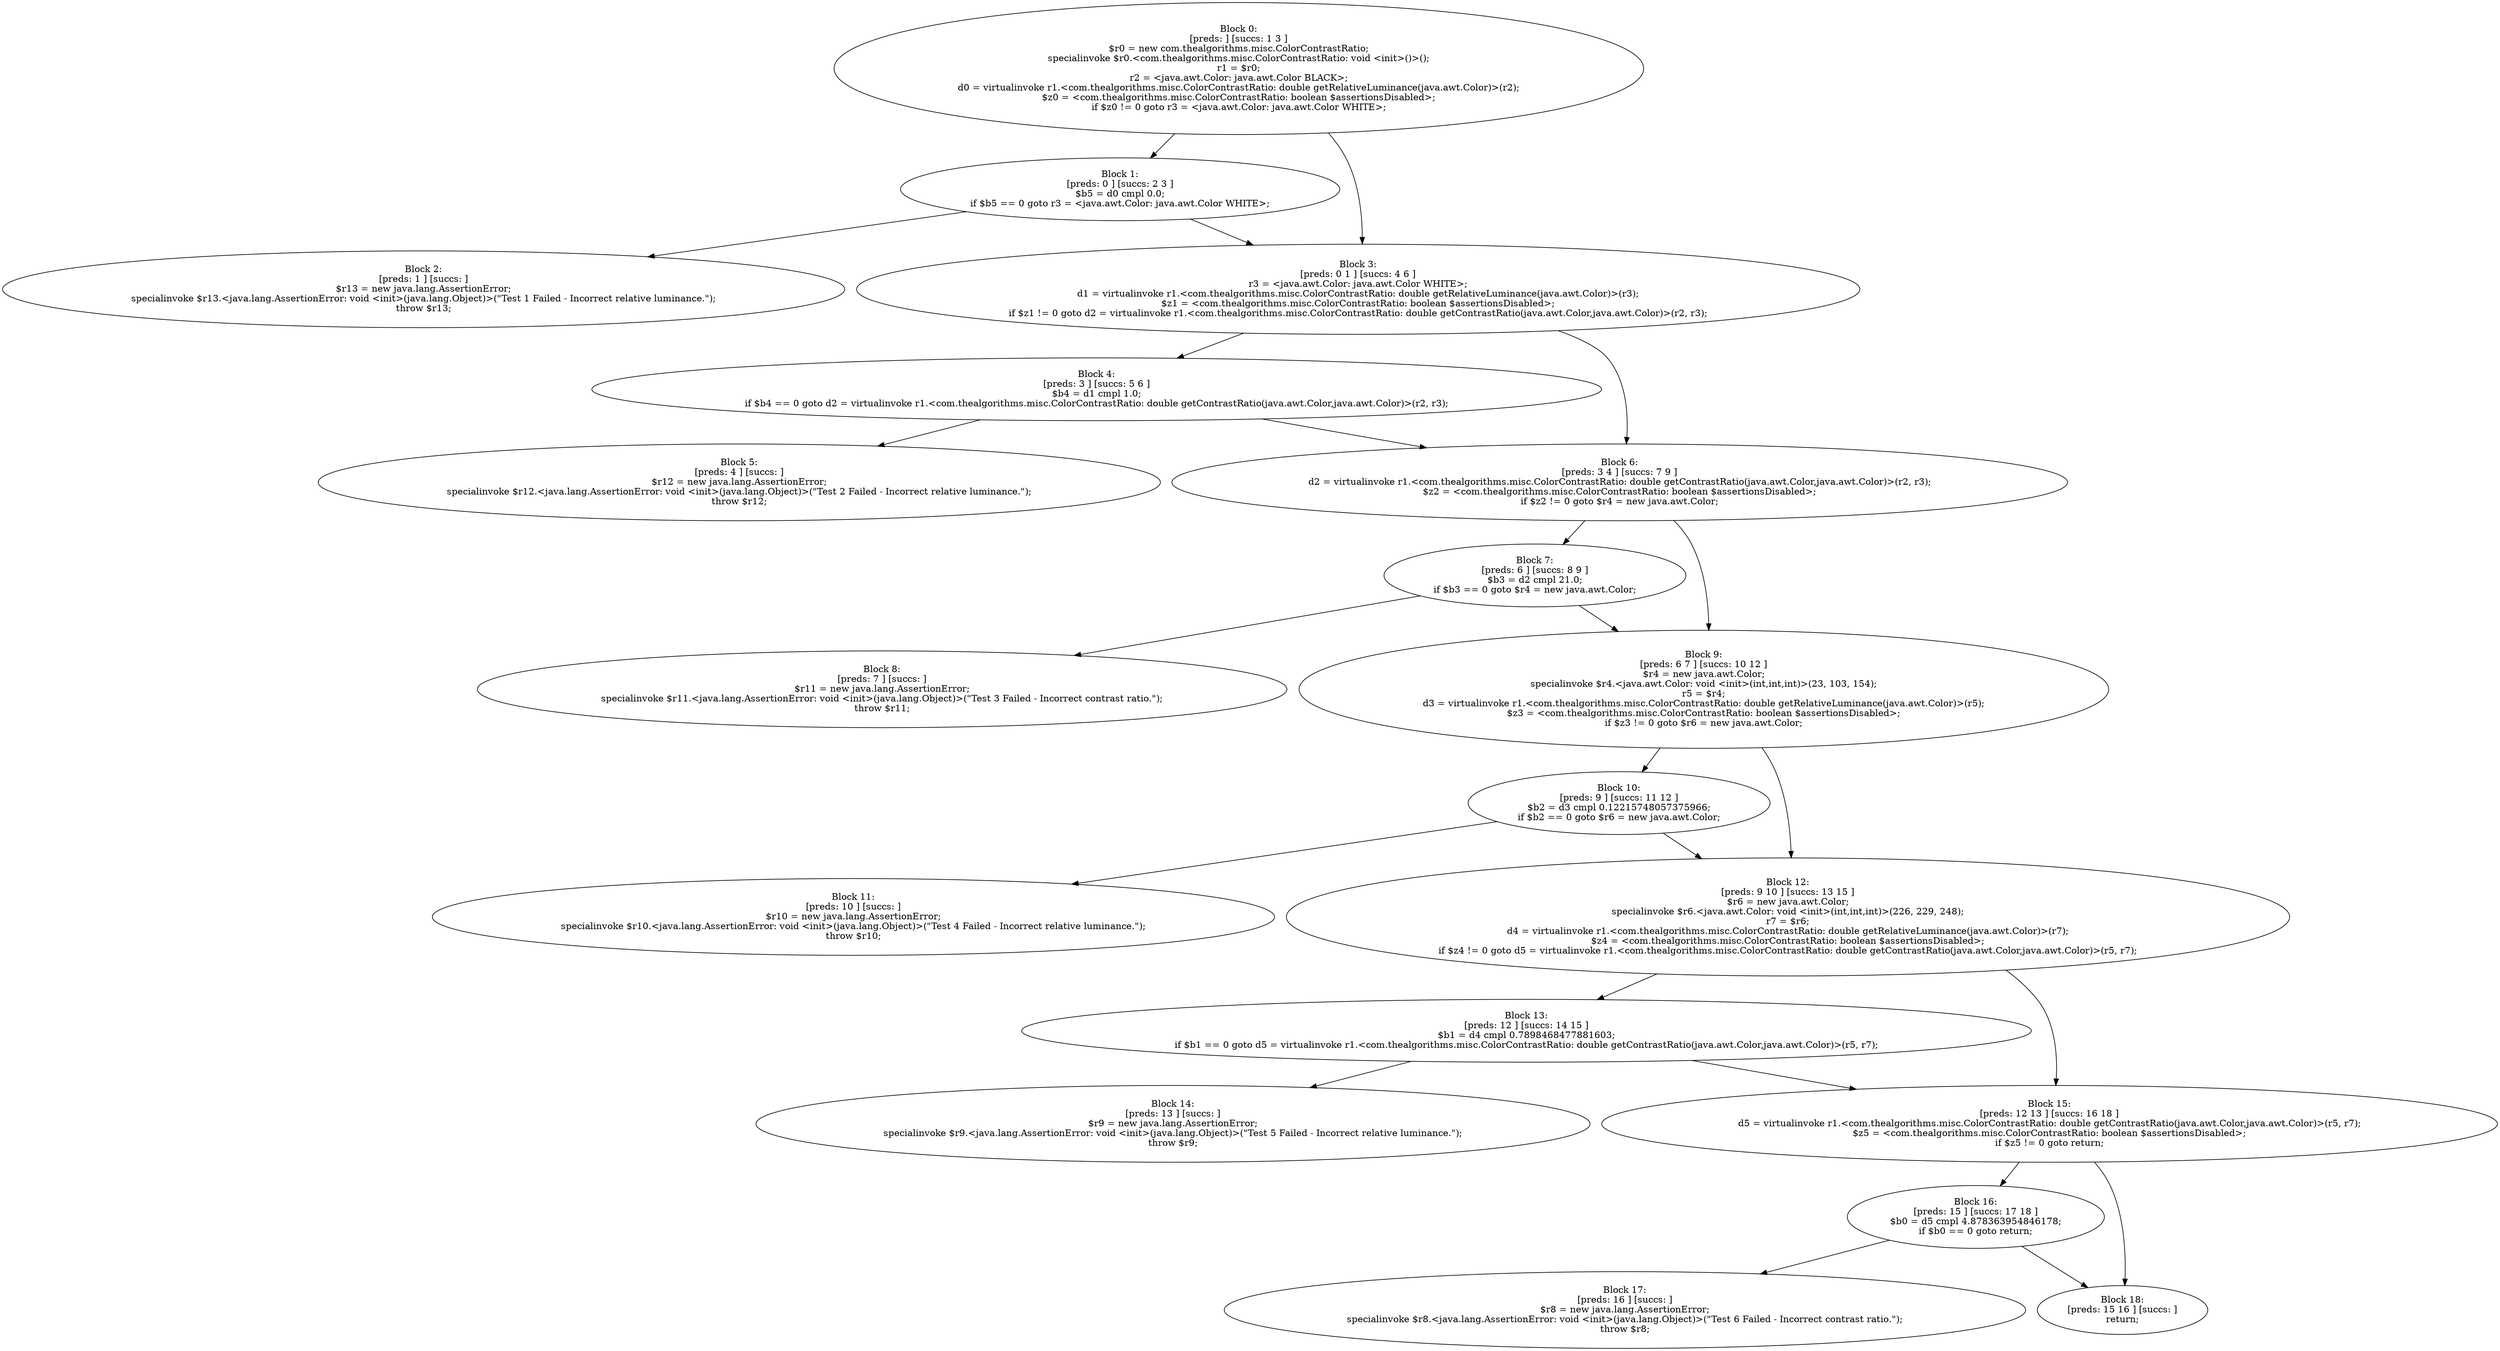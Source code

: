 digraph "unitGraph" {
    "Block 0:
[preds: ] [succs: 1 3 ]
$r0 = new com.thealgorithms.misc.ColorContrastRatio;
specialinvoke $r0.<com.thealgorithms.misc.ColorContrastRatio: void <init>()>();
r1 = $r0;
r2 = <java.awt.Color: java.awt.Color BLACK>;
d0 = virtualinvoke r1.<com.thealgorithms.misc.ColorContrastRatio: double getRelativeLuminance(java.awt.Color)>(r2);
$z0 = <com.thealgorithms.misc.ColorContrastRatio: boolean $assertionsDisabled>;
if $z0 != 0 goto r3 = <java.awt.Color: java.awt.Color WHITE>;
"
    "Block 1:
[preds: 0 ] [succs: 2 3 ]
$b5 = d0 cmpl 0.0;
if $b5 == 0 goto r3 = <java.awt.Color: java.awt.Color WHITE>;
"
    "Block 2:
[preds: 1 ] [succs: ]
$r13 = new java.lang.AssertionError;
specialinvoke $r13.<java.lang.AssertionError: void <init>(java.lang.Object)>(\"Test 1 Failed - Incorrect relative luminance.\");
throw $r13;
"
    "Block 3:
[preds: 0 1 ] [succs: 4 6 ]
r3 = <java.awt.Color: java.awt.Color WHITE>;
d1 = virtualinvoke r1.<com.thealgorithms.misc.ColorContrastRatio: double getRelativeLuminance(java.awt.Color)>(r3);
$z1 = <com.thealgorithms.misc.ColorContrastRatio: boolean $assertionsDisabled>;
if $z1 != 0 goto d2 = virtualinvoke r1.<com.thealgorithms.misc.ColorContrastRatio: double getContrastRatio(java.awt.Color,java.awt.Color)>(r2, r3);
"
    "Block 4:
[preds: 3 ] [succs: 5 6 ]
$b4 = d1 cmpl 1.0;
if $b4 == 0 goto d2 = virtualinvoke r1.<com.thealgorithms.misc.ColorContrastRatio: double getContrastRatio(java.awt.Color,java.awt.Color)>(r2, r3);
"
    "Block 5:
[preds: 4 ] [succs: ]
$r12 = new java.lang.AssertionError;
specialinvoke $r12.<java.lang.AssertionError: void <init>(java.lang.Object)>(\"Test 2 Failed - Incorrect relative luminance.\");
throw $r12;
"
    "Block 6:
[preds: 3 4 ] [succs: 7 9 ]
d2 = virtualinvoke r1.<com.thealgorithms.misc.ColorContrastRatio: double getContrastRatio(java.awt.Color,java.awt.Color)>(r2, r3);
$z2 = <com.thealgorithms.misc.ColorContrastRatio: boolean $assertionsDisabled>;
if $z2 != 0 goto $r4 = new java.awt.Color;
"
    "Block 7:
[preds: 6 ] [succs: 8 9 ]
$b3 = d2 cmpl 21.0;
if $b3 == 0 goto $r4 = new java.awt.Color;
"
    "Block 8:
[preds: 7 ] [succs: ]
$r11 = new java.lang.AssertionError;
specialinvoke $r11.<java.lang.AssertionError: void <init>(java.lang.Object)>(\"Test 3 Failed - Incorrect contrast ratio.\");
throw $r11;
"
    "Block 9:
[preds: 6 7 ] [succs: 10 12 ]
$r4 = new java.awt.Color;
specialinvoke $r4.<java.awt.Color: void <init>(int,int,int)>(23, 103, 154);
r5 = $r4;
d3 = virtualinvoke r1.<com.thealgorithms.misc.ColorContrastRatio: double getRelativeLuminance(java.awt.Color)>(r5);
$z3 = <com.thealgorithms.misc.ColorContrastRatio: boolean $assertionsDisabled>;
if $z3 != 0 goto $r6 = new java.awt.Color;
"
    "Block 10:
[preds: 9 ] [succs: 11 12 ]
$b2 = d3 cmpl 0.12215748057375966;
if $b2 == 0 goto $r6 = new java.awt.Color;
"
    "Block 11:
[preds: 10 ] [succs: ]
$r10 = new java.lang.AssertionError;
specialinvoke $r10.<java.lang.AssertionError: void <init>(java.lang.Object)>(\"Test 4 Failed - Incorrect relative luminance.\");
throw $r10;
"
    "Block 12:
[preds: 9 10 ] [succs: 13 15 ]
$r6 = new java.awt.Color;
specialinvoke $r6.<java.awt.Color: void <init>(int,int,int)>(226, 229, 248);
r7 = $r6;
d4 = virtualinvoke r1.<com.thealgorithms.misc.ColorContrastRatio: double getRelativeLuminance(java.awt.Color)>(r7);
$z4 = <com.thealgorithms.misc.ColorContrastRatio: boolean $assertionsDisabled>;
if $z4 != 0 goto d5 = virtualinvoke r1.<com.thealgorithms.misc.ColorContrastRatio: double getContrastRatio(java.awt.Color,java.awt.Color)>(r5, r7);
"
    "Block 13:
[preds: 12 ] [succs: 14 15 ]
$b1 = d4 cmpl 0.7898468477881603;
if $b1 == 0 goto d5 = virtualinvoke r1.<com.thealgorithms.misc.ColorContrastRatio: double getContrastRatio(java.awt.Color,java.awt.Color)>(r5, r7);
"
    "Block 14:
[preds: 13 ] [succs: ]
$r9 = new java.lang.AssertionError;
specialinvoke $r9.<java.lang.AssertionError: void <init>(java.lang.Object)>(\"Test 5 Failed - Incorrect relative luminance.\");
throw $r9;
"
    "Block 15:
[preds: 12 13 ] [succs: 16 18 ]
d5 = virtualinvoke r1.<com.thealgorithms.misc.ColorContrastRatio: double getContrastRatio(java.awt.Color,java.awt.Color)>(r5, r7);
$z5 = <com.thealgorithms.misc.ColorContrastRatio: boolean $assertionsDisabled>;
if $z5 != 0 goto return;
"
    "Block 16:
[preds: 15 ] [succs: 17 18 ]
$b0 = d5 cmpl 4.878363954846178;
if $b0 == 0 goto return;
"
    "Block 17:
[preds: 16 ] [succs: ]
$r8 = new java.lang.AssertionError;
specialinvoke $r8.<java.lang.AssertionError: void <init>(java.lang.Object)>(\"Test 6 Failed - Incorrect contrast ratio.\");
throw $r8;
"
    "Block 18:
[preds: 15 16 ] [succs: ]
return;
"
    "Block 0:
[preds: ] [succs: 1 3 ]
$r0 = new com.thealgorithms.misc.ColorContrastRatio;
specialinvoke $r0.<com.thealgorithms.misc.ColorContrastRatio: void <init>()>();
r1 = $r0;
r2 = <java.awt.Color: java.awt.Color BLACK>;
d0 = virtualinvoke r1.<com.thealgorithms.misc.ColorContrastRatio: double getRelativeLuminance(java.awt.Color)>(r2);
$z0 = <com.thealgorithms.misc.ColorContrastRatio: boolean $assertionsDisabled>;
if $z0 != 0 goto r3 = <java.awt.Color: java.awt.Color WHITE>;
"->"Block 1:
[preds: 0 ] [succs: 2 3 ]
$b5 = d0 cmpl 0.0;
if $b5 == 0 goto r3 = <java.awt.Color: java.awt.Color WHITE>;
";
    "Block 0:
[preds: ] [succs: 1 3 ]
$r0 = new com.thealgorithms.misc.ColorContrastRatio;
specialinvoke $r0.<com.thealgorithms.misc.ColorContrastRatio: void <init>()>();
r1 = $r0;
r2 = <java.awt.Color: java.awt.Color BLACK>;
d0 = virtualinvoke r1.<com.thealgorithms.misc.ColorContrastRatio: double getRelativeLuminance(java.awt.Color)>(r2);
$z0 = <com.thealgorithms.misc.ColorContrastRatio: boolean $assertionsDisabled>;
if $z0 != 0 goto r3 = <java.awt.Color: java.awt.Color WHITE>;
"->"Block 3:
[preds: 0 1 ] [succs: 4 6 ]
r3 = <java.awt.Color: java.awt.Color WHITE>;
d1 = virtualinvoke r1.<com.thealgorithms.misc.ColorContrastRatio: double getRelativeLuminance(java.awt.Color)>(r3);
$z1 = <com.thealgorithms.misc.ColorContrastRatio: boolean $assertionsDisabled>;
if $z1 != 0 goto d2 = virtualinvoke r1.<com.thealgorithms.misc.ColorContrastRatio: double getContrastRatio(java.awt.Color,java.awt.Color)>(r2, r3);
";
    "Block 1:
[preds: 0 ] [succs: 2 3 ]
$b5 = d0 cmpl 0.0;
if $b5 == 0 goto r3 = <java.awt.Color: java.awt.Color WHITE>;
"->"Block 2:
[preds: 1 ] [succs: ]
$r13 = new java.lang.AssertionError;
specialinvoke $r13.<java.lang.AssertionError: void <init>(java.lang.Object)>(\"Test 1 Failed - Incorrect relative luminance.\");
throw $r13;
";
    "Block 1:
[preds: 0 ] [succs: 2 3 ]
$b5 = d0 cmpl 0.0;
if $b5 == 0 goto r3 = <java.awt.Color: java.awt.Color WHITE>;
"->"Block 3:
[preds: 0 1 ] [succs: 4 6 ]
r3 = <java.awt.Color: java.awt.Color WHITE>;
d1 = virtualinvoke r1.<com.thealgorithms.misc.ColorContrastRatio: double getRelativeLuminance(java.awt.Color)>(r3);
$z1 = <com.thealgorithms.misc.ColorContrastRatio: boolean $assertionsDisabled>;
if $z1 != 0 goto d2 = virtualinvoke r1.<com.thealgorithms.misc.ColorContrastRatio: double getContrastRatio(java.awt.Color,java.awt.Color)>(r2, r3);
";
    "Block 3:
[preds: 0 1 ] [succs: 4 6 ]
r3 = <java.awt.Color: java.awt.Color WHITE>;
d1 = virtualinvoke r1.<com.thealgorithms.misc.ColorContrastRatio: double getRelativeLuminance(java.awt.Color)>(r3);
$z1 = <com.thealgorithms.misc.ColorContrastRatio: boolean $assertionsDisabled>;
if $z1 != 0 goto d2 = virtualinvoke r1.<com.thealgorithms.misc.ColorContrastRatio: double getContrastRatio(java.awt.Color,java.awt.Color)>(r2, r3);
"->"Block 4:
[preds: 3 ] [succs: 5 6 ]
$b4 = d1 cmpl 1.0;
if $b4 == 0 goto d2 = virtualinvoke r1.<com.thealgorithms.misc.ColorContrastRatio: double getContrastRatio(java.awt.Color,java.awt.Color)>(r2, r3);
";
    "Block 3:
[preds: 0 1 ] [succs: 4 6 ]
r3 = <java.awt.Color: java.awt.Color WHITE>;
d1 = virtualinvoke r1.<com.thealgorithms.misc.ColorContrastRatio: double getRelativeLuminance(java.awt.Color)>(r3);
$z1 = <com.thealgorithms.misc.ColorContrastRatio: boolean $assertionsDisabled>;
if $z1 != 0 goto d2 = virtualinvoke r1.<com.thealgorithms.misc.ColorContrastRatio: double getContrastRatio(java.awt.Color,java.awt.Color)>(r2, r3);
"->"Block 6:
[preds: 3 4 ] [succs: 7 9 ]
d2 = virtualinvoke r1.<com.thealgorithms.misc.ColorContrastRatio: double getContrastRatio(java.awt.Color,java.awt.Color)>(r2, r3);
$z2 = <com.thealgorithms.misc.ColorContrastRatio: boolean $assertionsDisabled>;
if $z2 != 0 goto $r4 = new java.awt.Color;
";
    "Block 4:
[preds: 3 ] [succs: 5 6 ]
$b4 = d1 cmpl 1.0;
if $b4 == 0 goto d2 = virtualinvoke r1.<com.thealgorithms.misc.ColorContrastRatio: double getContrastRatio(java.awt.Color,java.awt.Color)>(r2, r3);
"->"Block 5:
[preds: 4 ] [succs: ]
$r12 = new java.lang.AssertionError;
specialinvoke $r12.<java.lang.AssertionError: void <init>(java.lang.Object)>(\"Test 2 Failed - Incorrect relative luminance.\");
throw $r12;
";
    "Block 4:
[preds: 3 ] [succs: 5 6 ]
$b4 = d1 cmpl 1.0;
if $b4 == 0 goto d2 = virtualinvoke r1.<com.thealgorithms.misc.ColorContrastRatio: double getContrastRatio(java.awt.Color,java.awt.Color)>(r2, r3);
"->"Block 6:
[preds: 3 4 ] [succs: 7 9 ]
d2 = virtualinvoke r1.<com.thealgorithms.misc.ColorContrastRatio: double getContrastRatio(java.awt.Color,java.awt.Color)>(r2, r3);
$z2 = <com.thealgorithms.misc.ColorContrastRatio: boolean $assertionsDisabled>;
if $z2 != 0 goto $r4 = new java.awt.Color;
";
    "Block 6:
[preds: 3 4 ] [succs: 7 9 ]
d2 = virtualinvoke r1.<com.thealgorithms.misc.ColorContrastRatio: double getContrastRatio(java.awt.Color,java.awt.Color)>(r2, r3);
$z2 = <com.thealgorithms.misc.ColorContrastRatio: boolean $assertionsDisabled>;
if $z2 != 0 goto $r4 = new java.awt.Color;
"->"Block 7:
[preds: 6 ] [succs: 8 9 ]
$b3 = d2 cmpl 21.0;
if $b3 == 0 goto $r4 = new java.awt.Color;
";
    "Block 6:
[preds: 3 4 ] [succs: 7 9 ]
d2 = virtualinvoke r1.<com.thealgorithms.misc.ColorContrastRatio: double getContrastRatio(java.awt.Color,java.awt.Color)>(r2, r3);
$z2 = <com.thealgorithms.misc.ColorContrastRatio: boolean $assertionsDisabled>;
if $z2 != 0 goto $r4 = new java.awt.Color;
"->"Block 9:
[preds: 6 7 ] [succs: 10 12 ]
$r4 = new java.awt.Color;
specialinvoke $r4.<java.awt.Color: void <init>(int,int,int)>(23, 103, 154);
r5 = $r4;
d3 = virtualinvoke r1.<com.thealgorithms.misc.ColorContrastRatio: double getRelativeLuminance(java.awt.Color)>(r5);
$z3 = <com.thealgorithms.misc.ColorContrastRatio: boolean $assertionsDisabled>;
if $z3 != 0 goto $r6 = new java.awt.Color;
";
    "Block 7:
[preds: 6 ] [succs: 8 9 ]
$b3 = d2 cmpl 21.0;
if $b3 == 0 goto $r4 = new java.awt.Color;
"->"Block 8:
[preds: 7 ] [succs: ]
$r11 = new java.lang.AssertionError;
specialinvoke $r11.<java.lang.AssertionError: void <init>(java.lang.Object)>(\"Test 3 Failed - Incorrect contrast ratio.\");
throw $r11;
";
    "Block 7:
[preds: 6 ] [succs: 8 9 ]
$b3 = d2 cmpl 21.0;
if $b3 == 0 goto $r4 = new java.awt.Color;
"->"Block 9:
[preds: 6 7 ] [succs: 10 12 ]
$r4 = new java.awt.Color;
specialinvoke $r4.<java.awt.Color: void <init>(int,int,int)>(23, 103, 154);
r5 = $r4;
d3 = virtualinvoke r1.<com.thealgorithms.misc.ColorContrastRatio: double getRelativeLuminance(java.awt.Color)>(r5);
$z3 = <com.thealgorithms.misc.ColorContrastRatio: boolean $assertionsDisabled>;
if $z3 != 0 goto $r6 = new java.awt.Color;
";
    "Block 9:
[preds: 6 7 ] [succs: 10 12 ]
$r4 = new java.awt.Color;
specialinvoke $r4.<java.awt.Color: void <init>(int,int,int)>(23, 103, 154);
r5 = $r4;
d3 = virtualinvoke r1.<com.thealgorithms.misc.ColorContrastRatio: double getRelativeLuminance(java.awt.Color)>(r5);
$z3 = <com.thealgorithms.misc.ColorContrastRatio: boolean $assertionsDisabled>;
if $z3 != 0 goto $r6 = new java.awt.Color;
"->"Block 10:
[preds: 9 ] [succs: 11 12 ]
$b2 = d3 cmpl 0.12215748057375966;
if $b2 == 0 goto $r6 = new java.awt.Color;
";
    "Block 9:
[preds: 6 7 ] [succs: 10 12 ]
$r4 = new java.awt.Color;
specialinvoke $r4.<java.awt.Color: void <init>(int,int,int)>(23, 103, 154);
r5 = $r4;
d3 = virtualinvoke r1.<com.thealgorithms.misc.ColorContrastRatio: double getRelativeLuminance(java.awt.Color)>(r5);
$z3 = <com.thealgorithms.misc.ColorContrastRatio: boolean $assertionsDisabled>;
if $z3 != 0 goto $r6 = new java.awt.Color;
"->"Block 12:
[preds: 9 10 ] [succs: 13 15 ]
$r6 = new java.awt.Color;
specialinvoke $r6.<java.awt.Color: void <init>(int,int,int)>(226, 229, 248);
r7 = $r6;
d4 = virtualinvoke r1.<com.thealgorithms.misc.ColorContrastRatio: double getRelativeLuminance(java.awt.Color)>(r7);
$z4 = <com.thealgorithms.misc.ColorContrastRatio: boolean $assertionsDisabled>;
if $z4 != 0 goto d5 = virtualinvoke r1.<com.thealgorithms.misc.ColorContrastRatio: double getContrastRatio(java.awt.Color,java.awt.Color)>(r5, r7);
";
    "Block 10:
[preds: 9 ] [succs: 11 12 ]
$b2 = d3 cmpl 0.12215748057375966;
if $b2 == 0 goto $r6 = new java.awt.Color;
"->"Block 11:
[preds: 10 ] [succs: ]
$r10 = new java.lang.AssertionError;
specialinvoke $r10.<java.lang.AssertionError: void <init>(java.lang.Object)>(\"Test 4 Failed - Incorrect relative luminance.\");
throw $r10;
";
    "Block 10:
[preds: 9 ] [succs: 11 12 ]
$b2 = d3 cmpl 0.12215748057375966;
if $b2 == 0 goto $r6 = new java.awt.Color;
"->"Block 12:
[preds: 9 10 ] [succs: 13 15 ]
$r6 = new java.awt.Color;
specialinvoke $r6.<java.awt.Color: void <init>(int,int,int)>(226, 229, 248);
r7 = $r6;
d4 = virtualinvoke r1.<com.thealgorithms.misc.ColorContrastRatio: double getRelativeLuminance(java.awt.Color)>(r7);
$z4 = <com.thealgorithms.misc.ColorContrastRatio: boolean $assertionsDisabled>;
if $z4 != 0 goto d5 = virtualinvoke r1.<com.thealgorithms.misc.ColorContrastRatio: double getContrastRatio(java.awt.Color,java.awt.Color)>(r5, r7);
";
    "Block 12:
[preds: 9 10 ] [succs: 13 15 ]
$r6 = new java.awt.Color;
specialinvoke $r6.<java.awt.Color: void <init>(int,int,int)>(226, 229, 248);
r7 = $r6;
d4 = virtualinvoke r1.<com.thealgorithms.misc.ColorContrastRatio: double getRelativeLuminance(java.awt.Color)>(r7);
$z4 = <com.thealgorithms.misc.ColorContrastRatio: boolean $assertionsDisabled>;
if $z4 != 0 goto d5 = virtualinvoke r1.<com.thealgorithms.misc.ColorContrastRatio: double getContrastRatio(java.awt.Color,java.awt.Color)>(r5, r7);
"->"Block 13:
[preds: 12 ] [succs: 14 15 ]
$b1 = d4 cmpl 0.7898468477881603;
if $b1 == 0 goto d5 = virtualinvoke r1.<com.thealgorithms.misc.ColorContrastRatio: double getContrastRatio(java.awt.Color,java.awt.Color)>(r5, r7);
";
    "Block 12:
[preds: 9 10 ] [succs: 13 15 ]
$r6 = new java.awt.Color;
specialinvoke $r6.<java.awt.Color: void <init>(int,int,int)>(226, 229, 248);
r7 = $r6;
d4 = virtualinvoke r1.<com.thealgorithms.misc.ColorContrastRatio: double getRelativeLuminance(java.awt.Color)>(r7);
$z4 = <com.thealgorithms.misc.ColorContrastRatio: boolean $assertionsDisabled>;
if $z4 != 0 goto d5 = virtualinvoke r1.<com.thealgorithms.misc.ColorContrastRatio: double getContrastRatio(java.awt.Color,java.awt.Color)>(r5, r7);
"->"Block 15:
[preds: 12 13 ] [succs: 16 18 ]
d5 = virtualinvoke r1.<com.thealgorithms.misc.ColorContrastRatio: double getContrastRatio(java.awt.Color,java.awt.Color)>(r5, r7);
$z5 = <com.thealgorithms.misc.ColorContrastRatio: boolean $assertionsDisabled>;
if $z5 != 0 goto return;
";
    "Block 13:
[preds: 12 ] [succs: 14 15 ]
$b1 = d4 cmpl 0.7898468477881603;
if $b1 == 0 goto d5 = virtualinvoke r1.<com.thealgorithms.misc.ColorContrastRatio: double getContrastRatio(java.awt.Color,java.awt.Color)>(r5, r7);
"->"Block 14:
[preds: 13 ] [succs: ]
$r9 = new java.lang.AssertionError;
specialinvoke $r9.<java.lang.AssertionError: void <init>(java.lang.Object)>(\"Test 5 Failed - Incorrect relative luminance.\");
throw $r9;
";
    "Block 13:
[preds: 12 ] [succs: 14 15 ]
$b1 = d4 cmpl 0.7898468477881603;
if $b1 == 0 goto d5 = virtualinvoke r1.<com.thealgorithms.misc.ColorContrastRatio: double getContrastRatio(java.awt.Color,java.awt.Color)>(r5, r7);
"->"Block 15:
[preds: 12 13 ] [succs: 16 18 ]
d5 = virtualinvoke r1.<com.thealgorithms.misc.ColorContrastRatio: double getContrastRatio(java.awt.Color,java.awt.Color)>(r5, r7);
$z5 = <com.thealgorithms.misc.ColorContrastRatio: boolean $assertionsDisabled>;
if $z5 != 0 goto return;
";
    "Block 15:
[preds: 12 13 ] [succs: 16 18 ]
d5 = virtualinvoke r1.<com.thealgorithms.misc.ColorContrastRatio: double getContrastRatio(java.awt.Color,java.awt.Color)>(r5, r7);
$z5 = <com.thealgorithms.misc.ColorContrastRatio: boolean $assertionsDisabled>;
if $z5 != 0 goto return;
"->"Block 16:
[preds: 15 ] [succs: 17 18 ]
$b0 = d5 cmpl 4.878363954846178;
if $b0 == 0 goto return;
";
    "Block 15:
[preds: 12 13 ] [succs: 16 18 ]
d5 = virtualinvoke r1.<com.thealgorithms.misc.ColorContrastRatio: double getContrastRatio(java.awt.Color,java.awt.Color)>(r5, r7);
$z5 = <com.thealgorithms.misc.ColorContrastRatio: boolean $assertionsDisabled>;
if $z5 != 0 goto return;
"->"Block 18:
[preds: 15 16 ] [succs: ]
return;
";
    "Block 16:
[preds: 15 ] [succs: 17 18 ]
$b0 = d5 cmpl 4.878363954846178;
if $b0 == 0 goto return;
"->"Block 17:
[preds: 16 ] [succs: ]
$r8 = new java.lang.AssertionError;
specialinvoke $r8.<java.lang.AssertionError: void <init>(java.lang.Object)>(\"Test 6 Failed - Incorrect contrast ratio.\");
throw $r8;
";
    "Block 16:
[preds: 15 ] [succs: 17 18 ]
$b0 = d5 cmpl 4.878363954846178;
if $b0 == 0 goto return;
"->"Block 18:
[preds: 15 16 ] [succs: ]
return;
";
}

